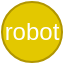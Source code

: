 <mxfile version="13.10.0" type="embed">
    <diagram id="hLffJpjC34F4lq2qfQ25" name="Page-1">
        <mxGraphModel dx="614" dy="359" grid="1" gridSize="10" guides="1" tooltips="1" connect="1" arrows="1" fold="1" page="1" pageScale="1" pageWidth="850" pageHeight="1100" math="0" shadow="0">
            <root>
                <mxCell id="0"/>
                <mxCell id="1" parent="0"/>
                <object label="robot" type="robot" movable="true" speed="5" id="robot">
                    <mxCell style="ellipse;whiteSpace=wrap;html=1;aspect=fixed;fillColor=#e3c800;strokeColor=#B09500;fontColor=#ffffff;" parent="1" vertex="1">
                        <mxGeometry x="10" y="10" width="30" height="30" as="geometry"/>
                    </mxCell>
                </object>
            </root>
        </mxGraphModel>
    </diagram>
</mxfile>